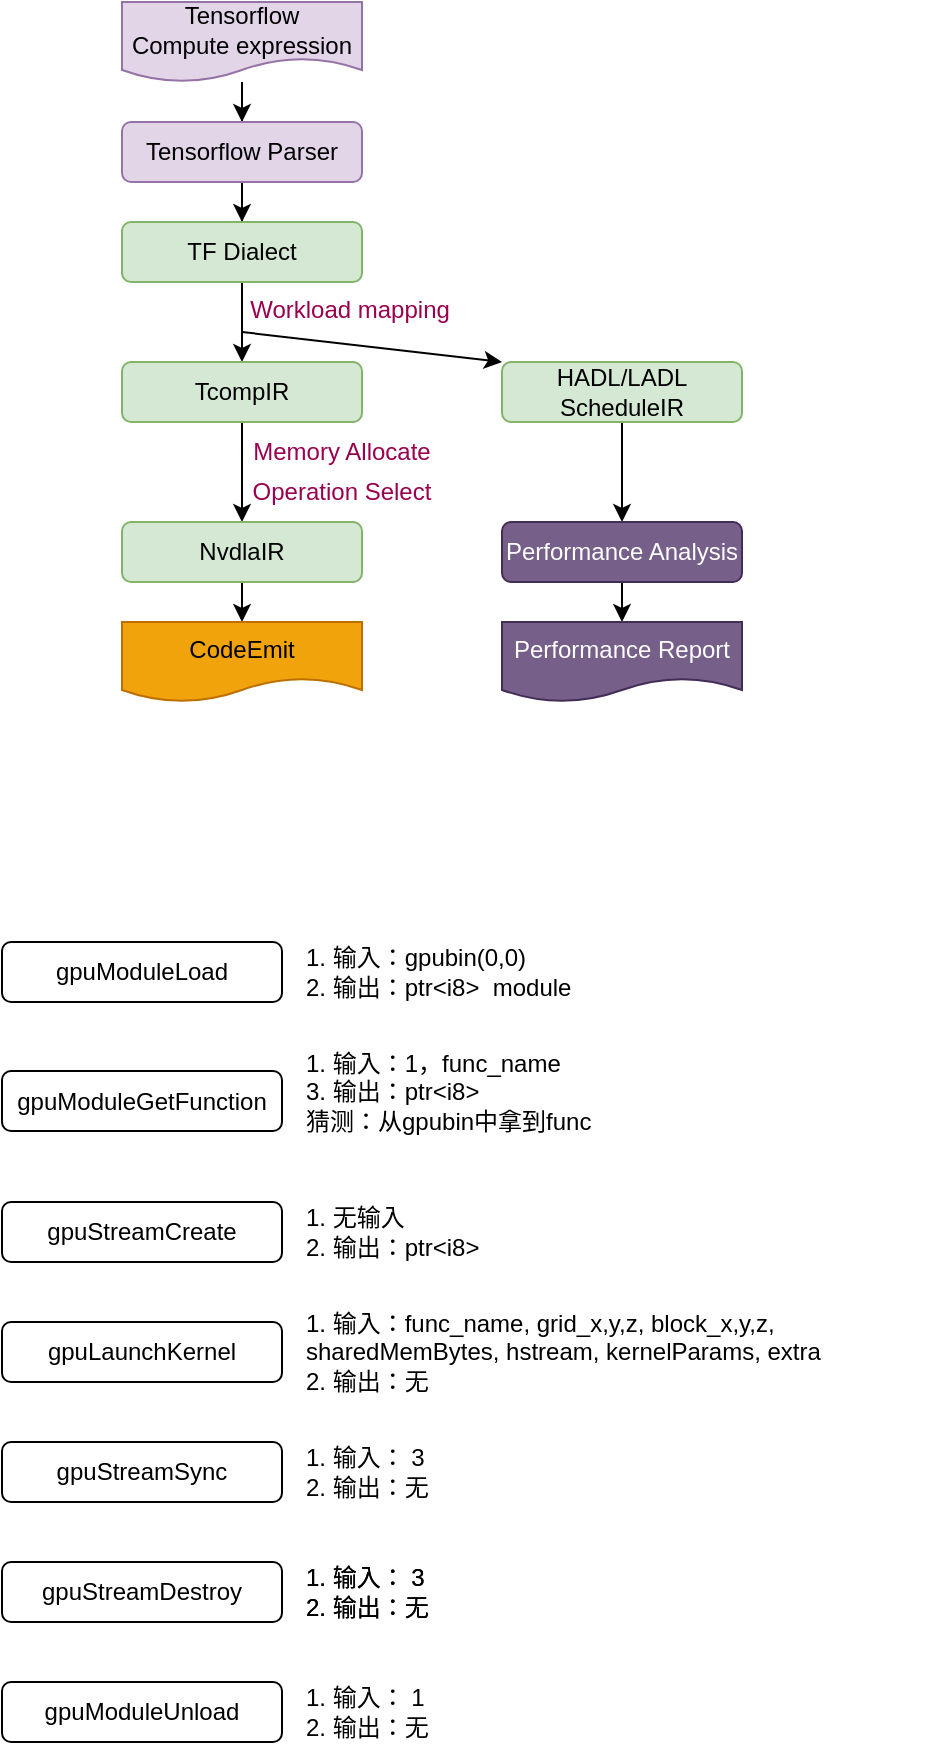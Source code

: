 <mxfile version="15.9.6" type="github">
  <diagram id="kv4bornrDNrZcrvYQ2Pp" name="Page-1">
    <mxGraphModel dx="1550" dy="835" grid="1" gridSize="10" guides="1" tooltips="1" connect="1" arrows="1" fold="1" page="1" pageScale="1" pageWidth="827" pageHeight="1169" math="0" shadow="0">
      <root>
        <mxCell id="0" />
        <mxCell id="1" parent="0" />
        <mxCell id="6qnz0C2pvdTJ44aMb8UW-13" style="edgeStyle=orthogonalEdgeStyle;rounded=0;orthogonalLoop=1;jettySize=auto;html=1;entryX=0.5;entryY=0;entryDx=0;entryDy=0;" parent="1" source="6qnz0C2pvdTJ44aMb8UW-2" target="6qnz0C2pvdTJ44aMb8UW-3" edge="1">
          <mxGeometry relative="1" as="geometry" />
        </mxCell>
        <mxCell id="6qnz0C2pvdTJ44aMb8UW-2" value="Tensorflow&lt;br&gt;Compute expression" style="shape=document;whiteSpace=wrap;html=1;boundedLbl=1;fillColor=#e1d5e7;strokeColor=#9673a6;" parent="1" vertex="1">
          <mxGeometry x="230" y="50" width="120" height="40" as="geometry" />
        </mxCell>
        <mxCell id="6qnz0C2pvdTJ44aMb8UW-14" style="edgeStyle=orthogonalEdgeStyle;rounded=0;orthogonalLoop=1;jettySize=auto;html=1;entryX=0.5;entryY=0;entryDx=0;entryDy=0;" parent="1" source="6qnz0C2pvdTJ44aMb8UW-3" target="6qnz0C2pvdTJ44aMb8UW-4" edge="1">
          <mxGeometry relative="1" as="geometry" />
        </mxCell>
        <mxCell id="6qnz0C2pvdTJ44aMb8UW-3" value="Tensorflow Parser" style="rounded=1;whiteSpace=wrap;html=1;fillColor=#e1d5e7;strokeColor=#9673a6;" parent="1" vertex="1">
          <mxGeometry x="230" y="110" width="120" height="30" as="geometry" />
        </mxCell>
        <mxCell id="6qnz0C2pvdTJ44aMb8UW-16" style="edgeStyle=orthogonalEdgeStyle;rounded=0;orthogonalLoop=1;jettySize=auto;html=1;exitX=0.5;exitY=1;exitDx=0;exitDy=0;entryX=0.5;entryY=0;entryDx=0;entryDy=0;" parent="1" source="6qnz0C2pvdTJ44aMb8UW-4" target="6qnz0C2pvdTJ44aMb8UW-5" edge="1">
          <mxGeometry relative="1" as="geometry">
            <Array as="points">
              <mxPoint x="290" y="230" />
            </Array>
          </mxGeometry>
        </mxCell>
        <mxCell id="6qnz0C2pvdTJ44aMb8UW-4" value="TF Dialect" style="rounded=1;whiteSpace=wrap;html=1;fillColor=#d5e8d4;strokeColor=#82b366;" parent="1" vertex="1">
          <mxGeometry x="230" y="160" width="120" height="30" as="geometry" />
        </mxCell>
        <mxCell id="6qnz0C2pvdTJ44aMb8UW-17" style="edgeStyle=orthogonalEdgeStyle;rounded=0;orthogonalLoop=1;jettySize=auto;html=1;exitX=0.5;exitY=1;exitDx=0;exitDy=0;entryX=0.5;entryY=0;entryDx=0;entryDy=0;" parent="1" source="6qnz0C2pvdTJ44aMb8UW-5" target="6qnz0C2pvdTJ44aMb8UW-6" edge="1">
          <mxGeometry relative="1" as="geometry" />
        </mxCell>
        <mxCell id="6qnz0C2pvdTJ44aMb8UW-5" value="TcompIR" style="rounded=1;whiteSpace=wrap;html=1;fillColor=#d5e8d4;strokeColor=#82b366;" parent="1" vertex="1">
          <mxGeometry x="230" y="230" width="120" height="30" as="geometry" />
        </mxCell>
        <mxCell id="6qnz0C2pvdTJ44aMb8UW-18" style="edgeStyle=orthogonalEdgeStyle;rounded=0;orthogonalLoop=1;jettySize=auto;html=1;exitX=0.5;exitY=1;exitDx=0;exitDy=0;entryX=0.5;entryY=0;entryDx=0;entryDy=0;" parent="1" source="6qnz0C2pvdTJ44aMb8UW-6" target="6qnz0C2pvdTJ44aMb8UW-7" edge="1">
          <mxGeometry relative="1" as="geometry" />
        </mxCell>
        <mxCell id="6qnz0C2pvdTJ44aMb8UW-6" value="NvdlaIR" style="rounded=1;whiteSpace=wrap;html=1;fillColor=#d5e8d4;strokeColor=#82b366;" parent="1" vertex="1">
          <mxGeometry x="230" y="310" width="120" height="30" as="geometry" />
        </mxCell>
        <mxCell id="6qnz0C2pvdTJ44aMb8UW-7" value="CodeEmit" style="shape=document;whiteSpace=wrap;html=1;boundedLbl=1;fillColor=#f0a30a;fontColor=#000000;strokeColor=#BD7000;" parent="1" vertex="1">
          <mxGeometry x="230" y="360" width="120" height="40" as="geometry" />
        </mxCell>
        <mxCell id="6qnz0C2pvdTJ44aMb8UW-23" style="edgeStyle=orthogonalEdgeStyle;rounded=0;orthogonalLoop=1;jettySize=auto;html=1;exitX=0.5;exitY=1;exitDx=0;exitDy=0;entryX=0.5;entryY=0;entryDx=0;entryDy=0;" parent="1" source="6qnz0C2pvdTJ44aMb8UW-8" target="6qnz0C2pvdTJ44aMb8UW-9" edge="1">
          <mxGeometry relative="1" as="geometry" />
        </mxCell>
        <mxCell id="6qnz0C2pvdTJ44aMb8UW-8" value="HADL/LADL&lt;br&gt;ScheduleIR" style="rounded=1;whiteSpace=wrap;html=1;fillColor=#d5e8d4;strokeColor=#82b366;" parent="1" vertex="1">
          <mxGeometry x="420" y="230" width="120" height="30" as="geometry" />
        </mxCell>
        <mxCell id="6qnz0C2pvdTJ44aMb8UW-22" style="edgeStyle=orthogonalEdgeStyle;rounded=0;orthogonalLoop=1;jettySize=auto;html=1;exitX=0.5;exitY=1;exitDx=0;exitDy=0;entryX=0.5;entryY=0;entryDx=0;entryDy=0;" parent="1" source="6qnz0C2pvdTJ44aMb8UW-9" target="6qnz0C2pvdTJ44aMb8UW-10" edge="1">
          <mxGeometry relative="1" as="geometry" />
        </mxCell>
        <mxCell id="6qnz0C2pvdTJ44aMb8UW-9" value="Performance Analysis" style="rounded=1;whiteSpace=wrap;html=1;fillColor=#76608a;fontColor=#ffffff;strokeColor=#432D57;" parent="1" vertex="1">
          <mxGeometry x="420" y="310" width="120" height="30" as="geometry" />
        </mxCell>
        <mxCell id="6qnz0C2pvdTJ44aMb8UW-10" value="Performance Report" style="shape=document;whiteSpace=wrap;html=1;boundedLbl=1;fillColor=#76608a;fontColor=#ffffff;strokeColor=#432D57;" parent="1" vertex="1">
          <mxGeometry x="420" y="360" width="120" height="40" as="geometry" />
        </mxCell>
        <mxCell id="6qnz0C2pvdTJ44aMb8UW-20" value="" style="endArrow=classic;html=1;rounded=0;entryX=0;entryY=0;entryDx=0;entryDy=0;" parent="1" target="6qnz0C2pvdTJ44aMb8UW-8" edge="1">
          <mxGeometry width="50" height="50" relative="1" as="geometry">
            <mxPoint x="290" y="215" as="sourcePoint" />
            <mxPoint x="420" y="225" as="targetPoint" />
          </mxGeometry>
        </mxCell>
        <mxCell id="6qnz0C2pvdTJ44aMb8UW-21" value="&lt;font color=&quot;#99004d&quot;&gt;Workload mapping&lt;/font&gt;" style="text;html=1;strokeColor=none;fillColor=none;align=center;verticalAlign=middle;whiteSpace=wrap;rounded=0;" parent="1" vertex="1">
          <mxGeometry x="274" y="189" width="140" height="30" as="geometry" />
        </mxCell>
        <mxCell id="6qnz0C2pvdTJ44aMb8UW-24" value="&lt;font color=&quot;#99004d&quot;&gt;Memory Allocate&lt;/font&gt;" style="text;html=1;strokeColor=none;fillColor=none;align=center;verticalAlign=middle;whiteSpace=wrap;rounded=0;" parent="1" vertex="1">
          <mxGeometry x="270" y="260" width="140" height="30" as="geometry" />
        </mxCell>
        <mxCell id="6qnz0C2pvdTJ44aMb8UW-25" value="&lt;font color=&quot;#99004d&quot;&gt;Operation Select&lt;/font&gt;" style="text;html=1;strokeColor=none;fillColor=none;align=center;verticalAlign=middle;whiteSpace=wrap;rounded=0;" parent="1" vertex="1">
          <mxGeometry x="270" y="280" width="140" height="30" as="geometry" />
        </mxCell>
        <mxCell id="fiDL8TB61DG_aDSnvqMA-1" value="gpuModuleLoad" style="rounded=1;whiteSpace=wrap;html=1;" parent="1" vertex="1">
          <mxGeometry x="170" y="520" width="140" height="30" as="geometry" />
        </mxCell>
        <mxCell id="fiDL8TB61DG_aDSnvqMA-2" value="gpuModuleGetFunction" style="rounded=1;whiteSpace=wrap;html=1;" parent="1" vertex="1">
          <mxGeometry x="170" y="584.5" width="140" height="30" as="geometry" />
        </mxCell>
        <mxCell id="fiDL8TB61DG_aDSnvqMA-3" value="gpuStreamCreate" style="rounded=1;whiteSpace=wrap;html=1;" parent="1" vertex="1">
          <mxGeometry x="170" y="650" width="140" height="30" as="geometry" />
        </mxCell>
        <mxCell id="fiDL8TB61DG_aDSnvqMA-4" value="gpuLaunchKernel" style="rounded=1;whiteSpace=wrap;html=1;" parent="1" vertex="1">
          <mxGeometry x="170" y="710" width="140" height="30" as="geometry" />
        </mxCell>
        <mxCell id="fiDL8TB61DG_aDSnvqMA-5" value="gpuStreamSync" style="rounded=1;whiteSpace=wrap;html=1;" parent="1" vertex="1">
          <mxGeometry x="170" y="770" width="140" height="30" as="geometry" />
        </mxCell>
        <mxCell id="fiDL8TB61DG_aDSnvqMA-6" value="gpuStreamDestroy" style="rounded=1;whiteSpace=wrap;html=1;" parent="1" vertex="1">
          <mxGeometry x="170" y="830" width="140" height="30" as="geometry" />
        </mxCell>
        <mxCell id="fiDL8TB61DG_aDSnvqMA-7" value="gpuModuleUnload" style="rounded=1;whiteSpace=wrap;html=1;" parent="1" vertex="1">
          <mxGeometry x="170" y="890" width="140" height="30" as="geometry" />
        </mxCell>
        <mxCell id="fiDL8TB61DG_aDSnvqMA-9" value="1. 输入：gpubin(0,0)&lt;br&gt;2. 输出：ptr&amp;lt;i8&amp;gt;&amp;nbsp; module" style="text;html=1;strokeColor=none;fillColor=none;align=left;verticalAlign=middle;whiteSpace=wrap;rounded=0;" parent="1" vertex="1">
          <mxGeometry x="320" y="520" width="170" height="30" as="geometry" />
        </mxCell>
        <mxCell id="fiDL8TB61DG_aDSnvqMA-10" value="&lt;div&gt;&lt;span&gt;1. 输入：1，&lt;/span&gt;&lt;span&gt;func_name&lt;/span&gt;&lt;/div&gt;&lt;div&gt;&lt;span&gt;3. 输出：ptr&amp;lt;i8&amp;gt;&lt;/span&gt;&lt;/div&gt;&lt;div&gt;猜测：从gpubin中拿到func&lt;/div&gt;" style="text;html=1;strokeColor=none;fillColor=none;align=left;verticalAlign=middle;whiteSpace=wrap;rounded=0;" parent="1" vertex="1">
          <mxGeometry x="320" y="580" width="170" height="30" as="geometry" />
        </mxCell>
        <mxCell id="fiDL8TB61DG_aDSnvqMA-11" value="&lt;div&gt;&lt;span&gt;1. 无输入&lt;/span&gt;&lt;/div&gt;&lt;div&gt;&lt;span&gt;2. 输出：ptr&amp;lt;i8&amp;gt;&lt;/span&gt;&lt;/div&gt;" style="text;html=1;strokeColor=none;fillColor=none;align=left;verticalAlign=middle;whiteSpace=wrap;rounded=0;" parent="1" vertex="1">
          <mxGeometry x="320" y="650" width="170" height="30" as="geometry" />
        </mxCell>
        <mxCell id="fiDL8TB61DG_aDSnvqMA-12" value="&lt;div&gt;&lt;span&gt;1. 输入：func_name, grid_x,y,z, block_x,y,z, sharedMemBytes, hstream, kernelParams, extra&amp;nbsp;&amp;nbsp;&lt;/span&gt;&lt;/div&gt;&lt;div&gt;&lt;span&gt;2. 输出：无&lt;/span&gt;&lt;/div&gt;" style="text;html=1;strokeColor=none;fillColor=none;align=left;verticalAlign=middle;whiteSpace=wrap;rounded=0;" parent="1" vertex="1">
          <mxGeometry x="320" y="710" width="320" height="30" as="geometry" />
        </mxCell>
        <mxCell id="fiDL8TB61DG_aDSnvqMA-13" value="&lt;div&gt;&lt;span&gt;1. 输入： 3&amp;nbsp;&amp;nbsp;&lt;/span&gt;&lt;/div&gt;&lt;div&gt;&lt;span&gt;2. 输出：无&lt;/span&gt;&lt;/div&gt;" style="text;html=1;strokeColor=none;fillColor=none;align=left;verticalAlign=middle;whiteSpace=wrap;rounded=0;" parent="1" vertex="1">
          <mxGeometry x="320" y="770" width="170" height="30" as="geometry" />
        </mxCell>
        <mxCell id="fiDL8TB61DG_aDSnvqMA-14" value="&lt;div&gt;&lt;span&gt;1. 输入： 3&amp;nbsp;&amp;nbsp;&lt;/span&gt;&lt;/div&gt;&lt;div&gt;&lt;span&gt;2. 输出：无&lt;/span&gt;&lt;/div&gt;" style="text;html=1;strokeColor=none;fillColor=none;align=left;verticalAlign=middle;whiteSpace=wrap;rounded=0;" parent="1" vertex="1">
          <mxGeometry x="320" y="830" width="170" height="30" as="geometry" />
        </mxCell>
        <mxCell id="fiDL8TB61DG_aDSnvqMA-15" value="&lt;div&gt;&lt;span&gt;1. 输入： 3&amp;nbsp;&amp;nbsp;&lt;/span&gt;&lt;/div&gt;&lt;div&gt;&lt;span&gt;2. 输出：无&lt;/span&gt;&lt;/div&gt;" style="text;html=1;strokeColor=none;fillColor=none;align=left;verticalAlign=middle;whiteSpace=wrap;rounded=0;" parent="1" vertex="1">
          <mxGeometry x="320" y="830" width="170" height="30" as="geometry" />
        </mxCell>
        <mxCell id="fiDL8TB61DG_aDSnvqMA-16" value="&lt;div&gt;&lt;span&gt;1. 输入： 1&amp;nbsp;&lt;/span&gt;&lt;/div&gt;&lt;div&gt;&lt;span&gt;2. 输出：无&lt;/span&gt;&lt;/div&gt;" style="text;html=1;strokeColor=none;fillColor=none;align=left;verticalAlign=middle;whiteSpace=wrap;rounded=0;" parent="1" vertex="1">
          <mxGeometry x="320" y="890" width="170" height="30" as="geometry" />
        </mxCell>
      </root>
    </mxGraphModel>
  </diagram>
</mxfile>
